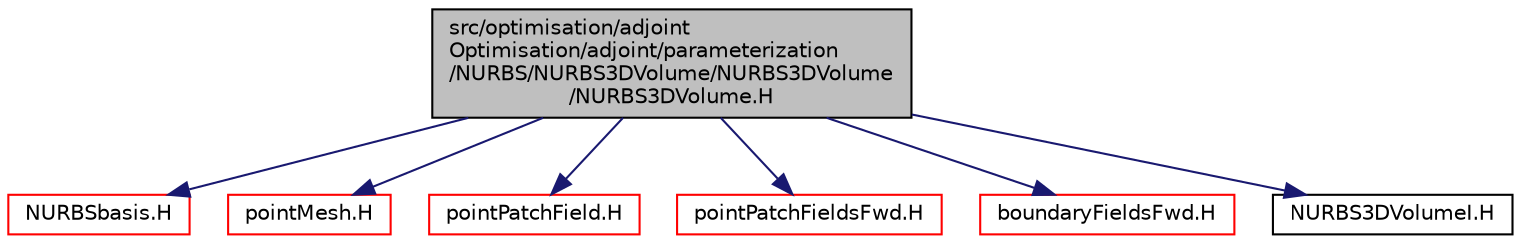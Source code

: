 digraph "src/optimisation/adjointOptimisation/adjoint/parameterization/NURBS/NURBS3DVolume/NURBS3DVolume/NURBS3DVolume.H"
{
  bgcolor="transparent";
  edge [fontname="Helvetica",fontsize="10",labelfontname="Helvetica",labelfontsize="10"];
  node [fontname="Helvetica",fontsize="10",shape=record];
  Node1 [label="src/optimisation/adjoint\lOptimisation/adjoint/parameterization\l/NURBS/NURBS3DVolume/NURBS3DVolume\l/NURBS3DVolume.H",height=0.2,width=0.4,color="black", fillcolor="grey75", style="filled" fontcolor="black"];
  Node1 -> Node2 [color="midnightblue",fontsize="10",style="solid",fontname="Helvetica"];
  Node2 [label="NURBSbasis.H",height=0.2,width=0.4,color="red",URL="$NURBSbasis_8H.html"];
  Node1 -> Node3 [color="midnightblue",fontsize="10",style="solid",fontname="Helvetica"];
  Node3 [label="pointMesh.H",height=0.2,width=0.4,color="red",URL="$pointMesh_8H.html"];
  Node1 -> Node4 [color="midnightblue",fontsize="10",style="solid",fontname="Helvetica"];
  Node4 [label="pointPatchField.H",height=0.2,width=0.4,color="red",URL="$pointPatchField_8H.html"];
  Node1 -> Node5 [color="midnightblue",fontsize="10",style="solid",fontname="Helvetica"];
  Node5 [label="pointPatchFieldsFwd.H",height=0.2,width=0.4,color="red",URL="$pointPatchFieldsFwd_8H.html"];
  Node1 -> Node6 [color="midnightblue",fontsize="10",style="solid",fontname="Helvetica"];
  Node6 [label="boundaryFieldsFwd.H",height=0.2,width=0.4,color="red",URL="$boundaryFieldsFwd_8H.html",tooltip="Useful typenames for fields defined only at the boundaries. "];
  Node1 -> Node7 [color="midnightblue",fontsize="10",style="solid",fontname="Helvetica"];
  Node7 [label="NURBS3DVolumeI.H",height=0.2,width=0.4,color="black",URL="$NURBS3DVolumeI_8H.html"];
}
